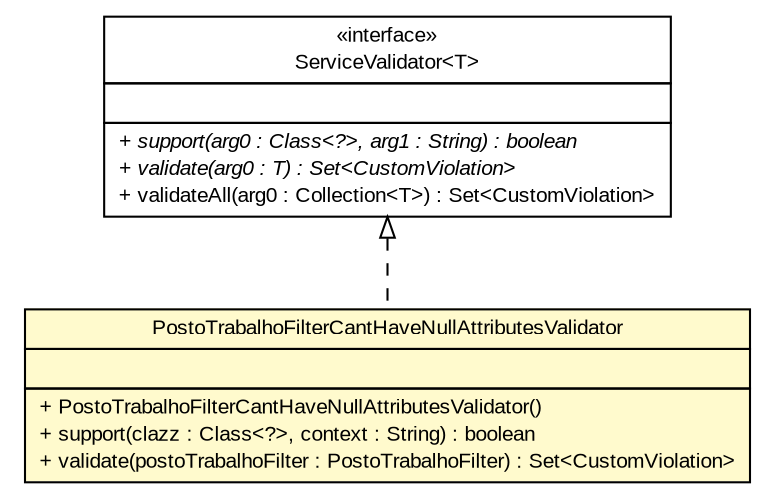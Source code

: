 #!/usr/local/bin/dot
#
# Class diagram 
# Generated by UMLGraph version R5_6 (http://www.umlgraph.org/)
#

digraph G {
	edge [fontname="arial",fontsize=10,labelfontname="arial",labelfontsize=10];
	node [fontname="arial",fontsize=10,shape=plaintext];
	nodesep=0.25;
	ranksep=0.5;
	// br.gov.to.sefaz.seg.business.gestao.service.validator.PostoTrabalhoFilterCantHaveNullAttributesValidator
	c38760 [label=<<table title="br.gov.to.sefaz.seg.business.gestao.service.validator.PostoTrabalhoFilterCantHaveNullAttributesValidator" border="0" cellborder="1" cellspacing="0" cellpadding="2" port="p" bgcolor="lemonChiffon" href="./PostoTrabalhoFilterCantHaveNullAttributesValidator.html">
		<tr><td><table border="0" cellspacing="0" cellpadding="1">
<tr><td align="center" balign="center"> PostoTrabalhoFilterCantHaveNullAttributesValidator </td></tr>
		</table></td></tr>
		<tr><td><table border="0" cellspacing="0" cellpadding="1">
<tr><td align="left" balign="left">  </td></tr>
		</table></td></tr>
		<tr><td><table border="0" cellspacing="0" cellpadding="1">
<tr><td align="left" balign="left"> + PostoTrabalhoFilterCantHaveNullAttributesValidator() </td></tr>
<tr><td align="left" balign="left"> + support(clazz : Class&lt;?&gt;, context : String) : boolean </td></tr>
<tr><td align="left" balign="left"> + validate(postoTrabalhoFilter : PostoTrabalhoFilter) : Set&lt;CustomViolation&gt; </td></tr>
		</table></td></tr>
		</table>>, URL="./PostoTrabalhoFilterCantHaveNullAttributesValidator.html", fontname="arial", fontcolor="black", fontsize=10.0];
	//br.gov.to.sefaz.seg.business.gestao.service.validator.PostoTrabalhoFilterCantHaveNullAttributesValidator implements br.gov.to.sefaz.business.service.validation.ServiceValidator<T>
	c38846:p -> c38760:p [dir=back,arrowtail=empty,style=dashed];
	// br.gov.to.sefaz.business.service.validation.ServiceValidator<T>
	c38846 [label=<<table title="br.gov.to.sefaz.business.service.validation.ServiceValidator" border="0" cellborder="1" cellspacing="0" cellpadding="2" port="p" href="http://java.sun.com/j2se/1.4.2/docs/api/br/gov/to/sefaz/business/service/validation/ServiceValidator.html">
		<tr><td><table border="0" cellspacing="0" cellpadding="1">
<tr><td align="center" balign="center"> &#171;interface&#187; </td></tr>
<tr><td align="center" balign="center"> ServiceValidator&lt;T&gt; </td></tr>
		</table></td></tr>
		<tr><td><table border="0" cellspacing="0" cellpadding="1">
<tr><td align="left" balign="left">  </td></tr>
		</table></td></tr>
		<tr><td><table border="0" cellspacing="0" cellpadding="1">
<tr><td align="left" balign="left"><font face="arial italic" point-size="10.0"> + support(arg0 : Class&lt;?&gt;, arg1 : String) : boolean </font></td></tr>
<tr><td align="left" balign="left"><font face="arial italic" point-size="10.0"> + validate(arg0 : T) : Set&lt;CustomViolation&gt; </font></td></tr>
<tr><td align="left" balign="left"> + validateAll(arg0 : Collection&lt;T&gt;) : Set&lt;CustomViolation&gt; </td></tr>
		</table></td></tr>
		</table>>, URL="http://java.sun.com/j2se/1.4.2/docs/api/br/gov/to/sefaz/business/service/validation/ServiceValidator.html", fontname="arial", fontcolor="black", fontsize=10.0];
}

